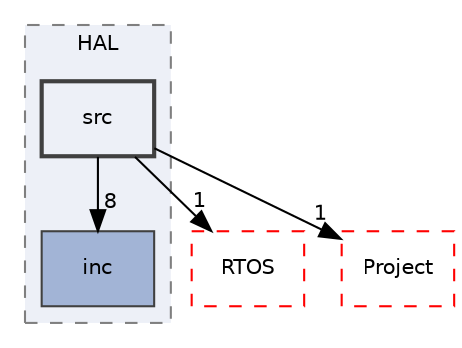 digraph "SikendeRTOS/SikenderOS/HAL/src"
{
 // LATEX_PDF_SIZE
  edge [fontname="Helvetica",fontsize="10",labelfontname="Helvetica",labelfontsize="10"];
  node [fontname="Helvetica",fontsize="10",shape=record];
  compound=true
  subgraph clusterdir_213d4a3950a82888692d05f6250aeb40 {
    graph [ bgcolor="#edf0f7", pencolor="grey50", style="filled,dashed,", label="HAL", fontname="Helvetica", fontsize="10", URL="dir_213d4a3950a82888692d05f6250aeb40.html"]
  dir_da61724cd14fbfa1bffbe9c70d427fa6 [shape=box, label="inc", style="filled,", fillcolor="#a2b4d6", color="grey25", URL="dir_da61724cd14fbfa1bffbe9c70d427fa6.html"];
  dir_09cf9b32ae8c27fde1dee41336f46861 [shape=box, label="src", style="filled,bold,", fillcolor="#edf0f7", color="grey25", URL="dir_09cf9b32ae8c27fde1dee41336f46861.html"];
  }
  dir_16270a37b5a8f4621cd86db794000964 [shape=box, label="RTOS", style="dashed,", fillcolor="#edf0f7", color="red", URL="dir_16270a37b5a8f4621cd86db794000964.html"];
  dir_5d5c42069b943ca84469524c04f639fb [shape=box, label="Project", style="dashed,", fillcolor="#edf0f7", color="red", URL="dir_5d5c42069b943ca84469524c04f639fb.html"];
  dir_09cf9b32ae8c27fde1dee41336f46861->dir_16270a37b5a8f4621cd86db794000964 [headlabel="1", labeldistance=1.5 headhref="dir_000009_000006.html"];
  dir_09cf9b32ae8c27fde1dee41336f46861->dir_5d5c42069b943ca84469524c04f639fb [headlabel="1", labeldistance=1.5 headhref="dir_000009_000005.html"];
  dir_09cf9b32ae8c27fde1dee41336f46861->dir_da61724cd14fbfa1bffbe9c70d427fa6 [headlabel="8", labeldistance=1.5 headhref="dir_000009_000002.html"];
}
